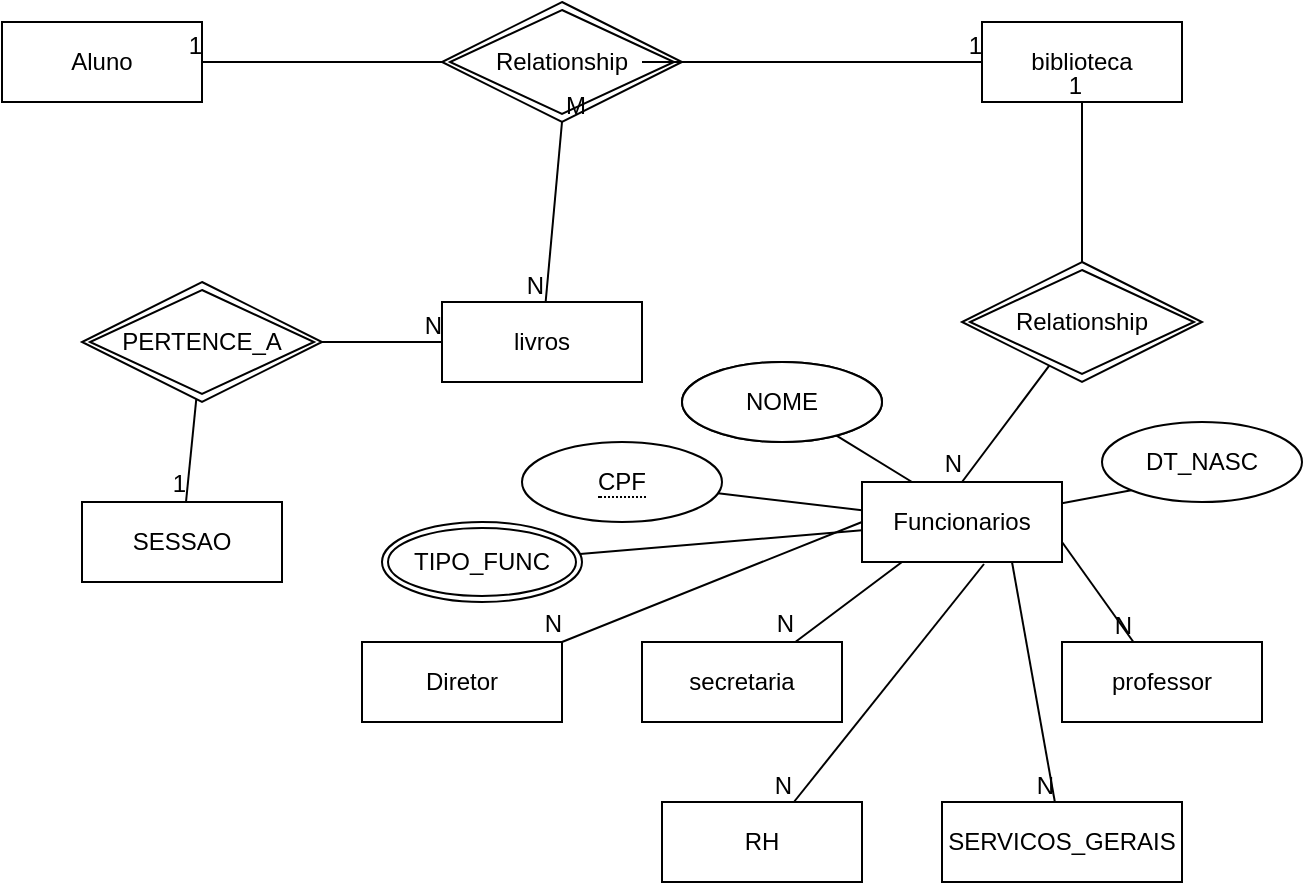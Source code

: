 <mxfile version="20.2.0" type="device"><diagram id="xEbQJnjYyi40XoLN8gvt" name="Página-1"><mxGraphModel dx="868" dy="442" grid="1" gridSize="10" guides="1" tooltips="1" connect="1" arrows="1" fold="1" page="1" pageScale="1" pageWidth="827" pageHeight="1169" math="0" shadow="0"><root><mxCell id="0"/><mxCell id="1" parent="0"/><mxCell id="OhtgCImxUw2aAwMc0Rk0-1" value="Aluno" style="whiteSpace=wrap;html=1;align=center;" vertex="1" parent="1"><mxGeometry x="170" y="100" width="100" height="40" as="geometry"/></mxCell><mxCell id="OhtgCImxUw2aAwMc0Rk0-2" value="Funcionarios" style="whiteSpace=wrap;html=1;align=center;" vertex="1" parent="1"><mxGeometry x="600" y="330" width="100" height="40" as="geometry"/></mxCell><mxCell id="OhtgCImxUw2aAwMc0Rk0-3" value="livros" style="whiteSpace=wrap;html=1;align=center;" vertex="1" parent="1"><mxGeometry x="390" y="240" width="100" height="40" as="geometry"/></mxCell><mxCell id="OhtgCImxUw2aAwMc0Rk0-5" value="biblioteca" style="whiteSpace=wrap;html=1;align=center;" vertex="1" parent="1"><mxGeometry x="660" y="100" width="100" height="40" as="geometry"/></mxCell><mxCell id="OhtgCImxUw2aAwMc0Rk0-6" value="" style="endArrow=none;html=1;rounded=0;" edge="1" parent="1" source="OhtgCImxUw2aAwMc0Rk0-8" target="OhtgCImxUw2aAwMc0Rk0-1"><mxGeometry relative="1" as="geometry"><mxPoint x="360" y="100" as="sourcePoint"/><mxPoint x="310" y="140" as="targetPoint"/></mxGeometry></mxCell><mxCell id="OhtgCImxUw2aAwMc0Rk0-7" value="1" style="resizable=0;html=1;align=right;verticalAlign=bottom;" connectable="0" vertex="1" parent="OhtgCImxUw2aAwMc0Rk0-6"><mxGeometry x="1" relative="1" as="geometry"/></mxCell><mxCell id="OhtgCImxUw2aAwMc0Rk0-8" value="Relationship" style="shape=rhombus;double=1;perimeter=rhombusPerimeter;whiteSpace=wrap;html=1;align=center;" vertex="1" parent="1"><mxGeometry x="390" y="90" width="120" height="60" as="geometry"/></mxCell><mxCell id="OhtgCImxUw2aAwMc0Rk0-9" value="" style="endArrow=none;html=1;rounded=0;" edge="1" parent="1" target="OhtgCImxUw2aAwMc0Rk0-5"><mxGeometry relative="1" as="geometry"><mxPoint x="490" y="120" as="sourcePoint"/><mxPoint x="650" y="120" as="targetPoint"/></mxGeometry></mxCell><mxCell id="OhtgCImxUw2aAwMc0Rk0-10" value="1" style="resizable=0;html=1;align=right;verticalAlign=bottom;" connectable="0" vertex="1" parent="OhtgCImxUw2aAwMc0Rk0-9"><mxGeometry x="1" relative="1" as="geometry"/></mxCell><mxCell id="OhtgCImxUw2aAwMc0Rk0-14" value="" style="endArrow=none;html=1;rounded=0;" edge="1" parent="1" target="OhtgCImxUw2aAwMc0Rk0-3"><mxGeometry relative="1" as="geometry"><mxPoint x="450" y="150" as="sourcePoint"/><mxPoint x="610" y="150" as="targetPoint"/></mxGeometry></mxCell><mxCell id="OhtgCImxUw2aAwMc0Rk0-15" value="M" style="resizable=0;html=1;align=left;verticalAlign=bottom;" connectable="0" vertex="1" parent="OhtgCImxUw2aAwMc0Rk0-14"><mxGeometry x="-1" relative="1" as="geometry"/></mxCell><mxCell id="OhtgCImxUw2aAwMc0Rk0-16" value="N" style="resizable=0;html=1;align=right;verticalAlign=bottom;" connectable="0" vertex="1" parent="OhtgCImxUw2aAwMc0Rk0-14"><mxGeometry x="1" relative="1" as="geometry"/></mxCell><mxCell id="OhtgCImxUw2aAwMc0Rk0-17" value="Relationship" style="shape=rhombus;double=1;perimeter=rhombusPerimeter;whiteSpace=wrap;html=1;align=center;" vertex="1" parent="1"><mxGeometry x="650" y="220" width="120" height="60" as="geometry"/></mxCell><mxCell id="OhtgCImxUw2aAwMc0Rk0-19" value="" style="endArrow=none;html=1;rounded=0;" edge="1" parent="1" source="OhtgCImxUw2aAwMc0Rk0-17" target="OhtgCImxUw2aAwMc0Rk0-5"><mxGeometry relative="1" as="geometry"><mxPoint x="540" y="180" as="sourcePoint"/><mxPoint x="700" y="180" as="targetPoint"/></mxGeometry></mxCell><mxCell id="OhtgCImxUw2aAwMc0Rk0-20" value="1" style="resizable=0;html=1;align=right;verticalAlign=bottom;" connectable="0" vertex="1" parent="OhtgCImxUw2aAwMc0Rk0-19"><mxGeometry x="1" relative="1" as="geometry"/></mxCell><mxCell id="OhtgCImxUw2aAwMc0Rk0-21" value="" style="endArrow=none;html=1;rounded=0;entryX=0.5;entryY=0;entryDx=0;entryDy=0;" edge="1" parent="1" source="OhtgCImxUw2aAwMc0Rk0-17" target="OhtgCImxUw2aAwMc0Rk0-2"><mxGeometry relative="1" as="geometry"><mxPoint x="480" y="320" as="sourcePoint"/><mxPoint x="640" y="320" as="targetPoint"/></mxGeometry></mxCell><mxCell id="OhtgCImxUw2aAwMc0Rk0-22" value="N" style="resizable=0;html=1;align=right;verticalAlign=bottom;" connectable="0" vertex="1" parent="OhtgCImxUw2aAwMc0Rk0-21"><mxGeometry x="1" relative="1" as="geometry"/></mxCell><mxCell id="OhtgCImxUw2aAwMc0Rk0-23" value="PERTENCE_A" style="shape=rhombus;double=1;perimeter=rhombusPerimeter;whiteSpace=wrap;html=1;align=center;" vertex="1" parent="1"><mxGeometry x="210" y="230" width="120" height="60" as="geometry"/></mxCell><mxCell id="OhtgCImxUw2aAwMc0Rk0-24" value="SESSAO" style="whiteSpace=wrap;html=1;align=center;" vertex="1" parent="1"><mxGeometry x="210" y="340" width="100" height="40" as="geometry"/></mxCell><mxCell id="OhtgCImxUw2aAwMc0Rk0-25" value="" style="endArrow=none;html=1;rounded=0;entryX=0;entryY=0.5;entryDx=0;entryDy=0;" edge="1" parent="1" source="OhtgCImxUw2aAwMc0Rk0-23" target="OhtgCImxUw2aAwMc0Rk0-3"><mxGeometry relative="1" as="geometry"><mxPoint x="180" y="330" as="sourcePoint"/><mxPoint x="340" y="330" as="targetPoint"/></mxGeometry></mxCell><mxCell id="OhtgCImxUw2aAwMc0Rk0-26" value="N" style="resizable=0;html=1;align=right;verticalAlign=bottom;" connectable="0" vertex="1" parent="OhtgCImxUw2aAwMc0Rk0-25"><mxGeometry x="1" relative="1" as="geometry"/></mxCell><mxCell id="OhtgCImxUw2aAwMc0Rk0-27" value="" style="endArrow=none;html=1;rounded=0;" edge="1" parent="1" source="OhtgCImxUw2aAwMc0Rk0-23" target="OhtgCImxUw2aAwMc0Rk0-24"><mxGeometry relative="1" as="geometry"><mxPoint x="200" y="420" as="sourcePoint"/><mxPoint x="360" y="420" as="targetPoint"/></mxGeometry></mxCell><mxCell id="OhtgCImxUw2aAwMc0Rk0-28" value="1" style="resizable=0;html=1;align=right;verticalAlign=bottom;" connectable="0" vertex="1" parent="OhtgCImxUw2aAwMc0Rk0-27"><mxGeometry x="1" relative="1" as="geometry"/></mxCell><mxCell id="OhtgCImxUw2aAwMc0Rk0-29" value="Diretor" style="whiteSpace=wrap;html=1;align=center;" vertex="1" parent="1"><mxGeometry x="350" y="410" width="100" height="40" as="geometry"/></mxCell><mxCell id="OhtgCImxUw2aAwMc0Rk0-30" value="secretaria" style="whiteSpace=wrap;html=1;align=center;" vertex="1" parent="1"><mxGeometry x="490" y="410" width="100" height="40" as="geometry"/></mxCell><mxCell id="OhtgCImxUw2aAwMc0Rk0-31" value="professor" style="whiteSpace=wrap;html=1;align=center;" vertex="1" parent="1"><mxGeometry x="700" y="410" width="100" height="40" as="geometry"/></mxCell><mxCell id="OhtgCImxUw2aAwMc0Rk0-32" value="RH" style="whiteSpace=wrap;html=1;align=center;" vertex="1" parent="1"><mxGeometry x="500" y="490" width="100" height="40" as="geometry"/></mxCell><mxCell id="OhtgCImxUw2aAwMc0Rk0-33" value="SERVICOS_GERAIS" style="whiteSpace=wrap;html=1;align=center;" vertex="1" parent="1"><mxGeometry x="640" y="490" width="120" height="40" as="geometry"/></mxCell><mxCell id="OhtgCImxUw2aAwMc0Rk0-34" value="" style="endArrow=none;html=1;rounded=0;exitX=0;exitY=0.5;exitDx=0;exitDy=0;" edge="1" parent="1" source="OhtgCImxUw2aAwMc0Rk0-2" target="OhtgCImxUw2aAwMc0Rk0-29"><mxGeometry relative="1" as="geometry"><mxPoint x="420" y="360" as="sourcePoint"/><mxPoint x="580" y="360" as="targetPoint"/></mxGeometry></mxCell><mxCell id="OhtgCImxUw2aAwMc0Rk0-35" value="N" style="resizable=0;html=1;align=right;verticalAlign=bottom;" connectable="0" vertex="1" parent="OhtgCImxUw2aAwMc0Rk0-34"><mxGeometry x="1" relative="1" as="geometry"/></mxCell><mxCell id="OhtgCImxUw2aAwMc0Rk0-36" value="" style="endArrow=none;html=1;rounded=0;" edge="1" parent="1" target="OhtgCImxUw2aAwMc0Rk0-30"><mxGeometry relative="1" as="geometry"><mxPoint x="620" y="370" as="sourcePoint"/><mxPoint x="460" y="420" as="targetPoint"/></mxGeometry></mxCell><mxCell id="OhtgCImxUw2aAwMc0Rk0-37" value="N" style="resizable=0;html=1;align=right;verticalAlign=bottom;" connectable="0" vertex="1" parent="OhtgCImxUw2aAwMc0Rk0-36"><mxGeometry x="1" relative="1" as="geometry"/></mxCell><mxCell id="OhtgCImxUw2aAwMc0Rk0-38" value="" style="endArrow=none;html=1;rounded=0;exitX=1;exitY=0.75;exitDx=0;exitDy=0;" edge="1" parent="1" source="OhtgCImxUw2aAwMc0Rk0-2" target="OhtgCImxUw2aAwMc0Rk0-31"><mxGeometry relative="1" as="geometry"><mxPoint x="630" y="380" as="sourcePoint"/><mxPoint x="596.667" y="420" as="targetPoint"/></mxGeometry></mxCell><mxCell id="OhtgCImxUw2aAwMc0Rk0-39" value="N" style="resizable=0;html=1;align=right;verticalAlign=bottom;" connectable="0" vertex="1" parent="OhtgCImxUw2aAwMc0Rk0-38"><mxGeometry x="1" relative="1" as="geometry"/></mxCell><mxCell id="OhtgCImxUw2aAwMc0Rk0-40" value="" style="endArrow=none;html=1;rounded=0;exitX=0.75;exitY=1;exitDx=0;exitDy=0;" edge="1" parent="1" source="OhtgCImxUw2aAwMc0Rk0-2" target="OhtgCImxUw2aAwMc0Rk0-33"><mxGeometry relative="1" as="geometry"><mxPoint x="710" y="370" as="sourcePoint"/><mxPoint x="745.714" y="420" as="targetPoint"/></mxGeometry></mxCell><mxCell id="OhtgCImxUw2aAwMc0Rk0-41" value="N" style="resizable=0;html=1;align=right;verticalAlign=bottom;" connectable="0" vertex="1" parent="OhtgCImxUw2aAwMc0Rk0-40"><mxGeometry x="1" relative="1" as="geometry"/></mxCell><mxCell id="OhtgCImxUw2aAwMc0Rk0-42" value="" style="endArrow=none;html=1;rounded=0;exitX=0.61;exitY=1.025;exitDx=0;exitDy=0;exitPerimeter=0;" edge="1" parent="1" source="OhtgCImxUw2aAwMc0Rk0-2" target="OhtgCImxUw2aAwMc0Rk0-32"><mxGeometry relative="1" as="geometry"><mxPoint x="685" y="380" as="sourcePoint"/><mxPoint x="706.429" y="500" as="targetPoint"/></mxGeometry></mxCell><mxCell id="OhtgCImxUw2aAwMc0Rk0-43" value="N" style="resizable=0;html=1;align=right;verticalAlign=bottom;" connectable="0" vertex="1" parent="OhtgCImxUw2aAwMc0Rk0-42"><mxGeometry x="1" relative="1" as="geometry"/></mxCell><mxCell id="OhtgCImxUw2aAwMc0Rk0-44" value="NOME" style="ellipse;whiteSpace=wrap;html=1;align=center;" vertex="1" parent="1"><mxGeometry x="510" y="270" width="100" height="40" as="geometry"/></mxCell><mxCell id="OhtgCImxUw2aAwMc0Rk0-45" value="&lt;span style=&quot;border-bottom: 1px dotted&quot;&gt;CPF&lt;/span&gt;" style="ellipse;whiteSpace=wrap;html=1;align=center;" vertex="1" parent="1"><mxGeometry x="430" y="310" width="100" height="40" as="geometry"/></mxCell><mxCell id="OhtgCImxUw2aAwMc0Rk0-46" value="DT_NASC" style="ellipse;whiteSpace=wrap;html=1;align=center;" vertex="1" parent="1"><mxGeometry x="720" y="300" width="100" height="40" as="geometry"/></mxCell><mxCell id="OhtgCImxUw2aAwMc0Rk0-47" value="TIPO_FUNC" style="ellipse;shape=doubleEllipse;margin=3;whiteSpace=wrap;html=1;align=center;" vertex="1" parent="1"><mxGeometry x="360" y="350" width="100" height="40" as="geometry"/></mxCell><mxCell id="OhtgCImxUw2aAwMc0Rk0-49" value="" style="endArrow=none;html=1;rounded=0;entryX=0.25;entryY=0;entryDx=0;entryDy=0;" edge="1" parent="1" source="OhtgCImxUw2aAwMc0Rk0-44" target="OhtgCImxUw2aAwMc0Rk0-2"><mxGeometry relative="1" as="geometry"><mxPoint x="580" y="280" as="sourcePoint"/><mxPoint x="670" y="210" as="targetPoint"/></mxGeometry></mxCell><mxCell id="OhtgCImxUw2aAwMc0Rk0-50" value="NOME" style="ellipse;whiteSpace=wrap;html=1;align=center;" vertex="1" parent="1"><mxGeometry x="510" y="270" width="100" height="40" as="geometry"/></mxCell><mxCell id="OhtgCImxUw2aAwMc0Rk0-51" value="" style="endArrow=none;html=1;rounded=0;" edge="1" parent="1" source="OhtgCImxUw2aAwMc0Rk0-45" target="OhtgCImxUw2aAwMc0Rk0-2"><mxGeometry relative="1" as="geometry"><mxPoint x="440" y="340" as="sourcePoint"/><mxPoint x="600" y="340" as="targetPoint"/></mxGeometry></mxCell><mxCell id="OhtgCImxUw2aAwMc0Rk0-52" value="" style="endArrow=none;html=1;rounded=0;" edge="1" parent="1" source="OhtgCImxUw2aAwMc0Rk0-47" target="OhtgCImxUw2aAwMc0Rk0-2"><mxGeometry relative="1" as="geometry"><mxPoint x="480" y="370" as="sourcePoint"/><mxPoint x="590" y="370" as="targetPoint"/></mxGeometry></mxCell><mxCell id="OhtgCImxUw2aAwMc0Rk0-53" value="" style="endArrow=none;html=1;rounded=0;entryX=0;entryY=1;entryDx=0;entryDy=0;" edge="1" parent="1" source="OhtgCImxUw2aAwMc0Rk0-2" target="OhtgCImxUw2aAwMc0Rk0-46"><mxGeometry relative="1" as="geometry"><mxPoint x="650" y="370" as="sourcePoint"/><mxPoint x="650" y="530" as="targetPoint"/></mxGeometry></mxCell></root></mxGraphModel></diagram></mxfile>